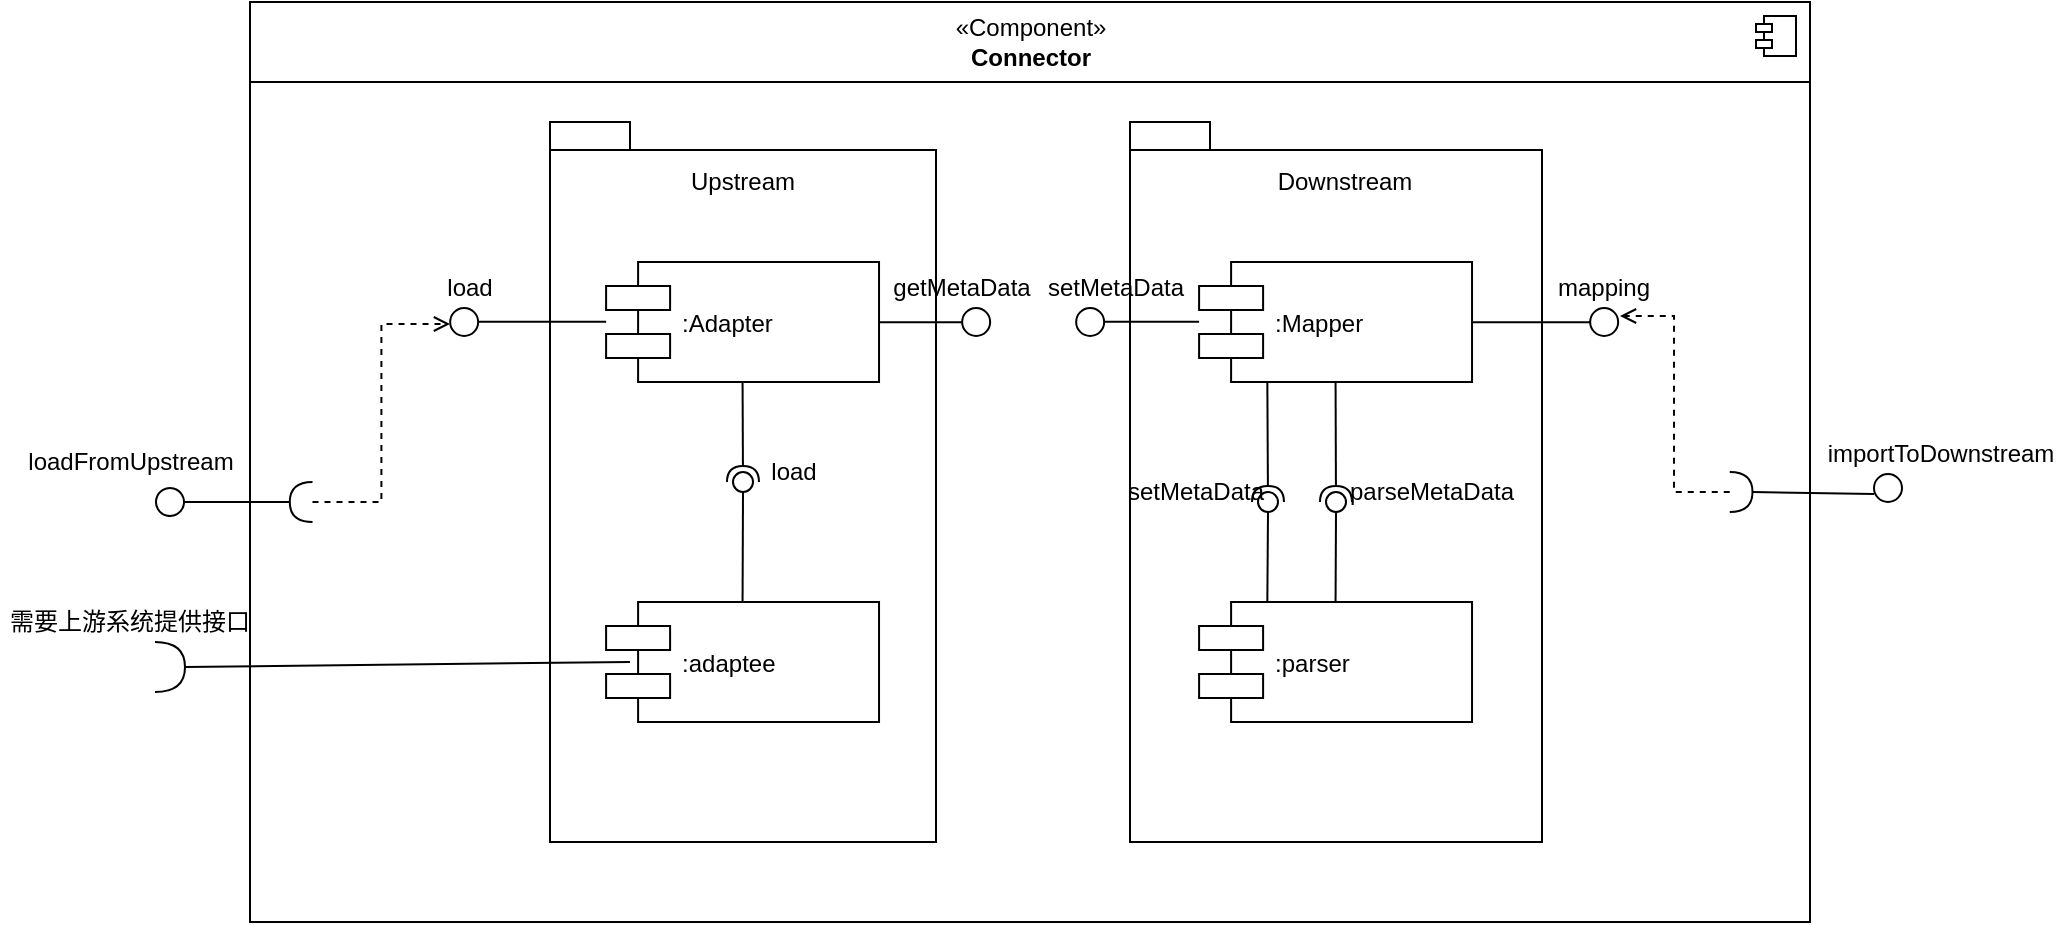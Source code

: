<mxfile version="12.3.9" type="github" pages="1">
  <diagram id="civCblTi-B3HBYq37-xT" name="Page-1">
    <mxGraphModel dx="2253" dy="762" grid="1" gridSize="10" guides="1" tooltips="1" connect="1" arrows="1" fold="1" page="1" pageScale="1" pageWidth="827" pageHeight="583" math="0" shadow="0">
      <root>
        <mxCell id="0"/>
        <mxCell id="1" parent="0"/>
        <mxCell id="2LUjhipLdnebKk5BWHAh-10" value="" style="group" vertex="1" connectable="0" parent="1">
          <mxGeometry x="180" y="30" width="650" height="460" as="geometry"/>
        </mxCell>
        <mxCell id="2LUjhipLdnebKk5BWHAh-4" value="&lt;div&gt;&lt;span&gt;«Component»&lt;/span&gt;&lt;/div&gt;&lt;b&gt;&lt;div&gt;&lt;b&gt;Connector&lt;/b&gt;&lt;/div&gt;&lt;/b&gt;" style="html=1;align=center;" vertex="1" parent="2LUjhipLdnebKk5BWHAh-10">
          <mxGeometry x="-130" width="780" height="40" as="geometry"/>
        </mxCell>
        <mxCell id="2LUjhipLdnebKk5BWHAh-5" value="" style="shape=component;jettyWidth=8;jettyHeight=4;" vertex="1" parent="2LUjhipLdnebKk5BWHAh-4">
          <mxGeometry x="1" width="20" height="20" relative="1" as="geometry">
            <mxPoint x="-27" y="7" as="offset"/>
          </mxGeometry>
        </mxCell>
        <mxCell id="2LUjhipLdnebKk5BWHAh-9" value="" style="rounded=0;whiteSpace=wrap;html=1;" vertex="1" parent="2LUjhipLdnebKk5BWHAh-10">
          <mxGeometry x="-130" y="40" width="780" height="420" as="geometry"/>
        </mxCell>
        <mxCell id="2LUjhipLdnebKk5BWHAh-11" value="" style="shape=folder;fontStyle=1;spacingTop=10;tabWidth=40;tabHeight=14;tabPosition=left;html=1;" vertex="1" parent="2LUjhipLdnebKk5BWHAh-10">
          <mxGeometry x="20" y="60" width="193" height="360" as="geometry"/>
        </mxCell>
        <mxCell id="2LUjhipLdnebKk5BWHAh-12" value="Upstream" style="text;html=1;strokeColor=none;fillColor=none;align=center;verticalAlign=middle;whiteSpace=wrap;rounded=0;" vertex="1" parent="2LUjhipLdnebKk5BWHAh-10">
          <mxGeometry x="93.539" y="80" width="45.49" height="20" as="geometry"/>
        </mxCell>
        <mxCell id="2LUjhipLdnebKk5BWHAh-13" value="" style="shape=folder;fontStyle=1;spacingTop=10;tabWidth=40;tabHeight=14;tabPosition=left;html=1;" vertex="1" parent="2LUjhipLdnebKk5BWHAh-10">
          <mxGeometry x="310" y="60" width="206" height="360" as="geometry"/>
        </mxCell>
        <mxCell id="2LUjhipLdnebKk5BWHAh-14" value="Downstream" style="text;html=1;strokeColor=none;fillColor=none;align=center;verticalAlign=middle;whiteSpace=wrap;rounded=0;" vertex="1" parent="2LUjhipLdnebKk5BWHAh-10">
          <mxGeometry x="395.235" y="80" width="45.49" height="20" as="geometry"/>
        </mxCell>
        <mxCell id="2LUjhipLdnebKk5BWHAh-113" style="edgeStyle=orthogonalEdgeStyle;rounded=0;orthogonalLoop=1;jettySize=auto;html=1;endArrow=none;endFill=0;" edge="1" parent="2LUjhipLdnebKk5BWHAh-10" source="2LUjhipLdnebKk5BWHAh-19" target="2LUjhipLdnebKk5BWHAh-109">
          <mxGeometry relative="1" as="geometry"/>
        </mxCell>
        <mxCell id="2LUjhipLdnebKk5BWHAh-19" value=":Adapter" style="shape=component;align=left;spacingLeft=36;" vertex="1" parent="2LUjhipLdnebKk5BWHAh-10">
          <mxGeometry x="48.049" y="130" width="136.471" height="60" as="geometry"/>
        </mxCell>
        <mxCell id="2LUjhipLdnebKk5BWHAh-20" value=":adaptee" style="shape=component;align=left;spacingLeft=36;" vertex="1" parent="2LUjhipLdnebKk5BWHAh-10">
          <mxGeometry x="48.049" y="300" width="136.471" height="60" as="geometry"/>
        </mxCell>
        <mxCell id="2LUjhipLdnebKk5BWHAh-39" value="" style="shape=requiredInterface;html=1;verticalLabelPosition=bottom;rotation=-180;" vertex="1" parent="2LUjhipLdnebKk5BWHAh-10">
          <mxGeometry x="-110.118" y="240" width="11.373" height="20" as="geometry"/>
        </mxCell>
        <mxCell id="2LUjhipLdnebKk5BWHAh-55" value="" style="endArrow=none;html=1;exitX=0;exitY=0.5;exitDx=0;exitDy=0;entryX=1;entryY=0.5;entryDx=0;entryDy=0;entryPerimeter=0;" edge="1" parent="2LUjhipLdnebKk5BWHAh-10" source="2LUjhipLdnebKk5BWHAh-9" target="2LUjhipLdnebKk5BWHAh-39">
          <mxGeometry width="50" height="50" relative="1" as="geometry">
            <mxPoint x="-100" y="300" as="sourcePoint"/>
            <mxPoint x="-70" y="250" as="targetPoint"/>
          </mxGeometry>
        </mxCell>
        <mxCell id="2LUjhipLdnebKk5BWHAh-61" value="" style="rounded=0;orthogonalLoop=1;jettySize=auto;html=1;endArrow=none;endFill=0;exitX=0.5;exitY=0;exitDx=0;exitDy=0;" edge="1" target="2LUjhipLdnebKk5BWHAh-63" parent="2LUjhipLdnebKk5BWHAh-10" source="2LUjhipLdnebKk5BWHAh-20">
          <mxGeometry relative="1" as="geometry">
            <mxPoint x="114" y="285" as="sourcePoint"/>
          </mxGeometry>
        </mxCell>
        <mxCell id="2LUjhipLdnebKk5BWHAh-62" value="" style="rounded=0;orthogonalLoop=1;jettySize=auto;html=1;endArrow=halfCircle;endFill=0;entryX=0.5;entryY=0.5;entryDx=0;entryDy=0;endSize=6;strokeWidth=1;exitX=0.5;exitY=1;exitDx=0;exitDy=0;" edge="1" target="2LUjhipLdnebKk5BWHAh-63" parent="2LUjhipLdnebKk5BWHAh-10" source="2LUjhipLdnebKk5BWHAh-19">
          <mxGeometry relative="1" as="geometry">
            <mxPoint x="154" y="285" as="sourcePoint"/>
          </mxGeometry>
        </mxCell>
        <mxCell id="2LUjhipLdnebKk5BWHAh-63" value="" style="ellipse;whiteSpace=wrap;html=1;fontFamily=Helvetica;fontSize=12;fontColor=#000000;align=center;strokeColor=#000000;fillColor=#ffffff;points=[];aspect=fixed;resizable=0;" vertex="1" parent="2LUjhipLdnebKk5BWHAh-10">
          <mxGeometry x="111.5" y="235" width="10" height="10" as="geometry"/>
        </mxCell>
        <mxCell id="2LUjhipLdnebKk5BWHAh-64" value="load" style="text;html=1;strokeColor=none;fillColor=none;align=center;verticalAlign=middle;whiteSpace=wrap;rounded=0;" vertex="1" parent="2LUjhipLdnebKk5BWHAh-10">
          <mxGeometry x="121.5" y="225" width="40" height="20" as="geometry"/>
        </mxCell>
        <mxCell id="2LUjhipLdnebKk5BWHAh-108" style="edgeStyle=orthogonalEdgeStyle;rounded=0;orthogonalLoop=1;jettySize=auto;html=1;endArrow=none;endFill=0;" edge="1" parent="2LUjhipLdnebKk5BWHAh-10" source="2LUjhipLdnebKk5BWHAh-72" target="2LUjhipLdnebKk5BWHAh-106">
          <mxGeometry relative="1" as="geometry"/>
        </mxCell>
        <mxCell id="2LUjhipLdnebKk5BWHAh-114" style="edgeStyle=orthogonalEdgeStyle;rounded=0;orthogonalLoop=1;jettySize=auto;html=1;endArrow=none;endFill=0;" edge="1" parent="2LUjhipLdnebKk5BWHAh-10" source="2LUjhipLdnebKk5BWHAh-72" target="2LUjhipLdnebKk5BWHAh-111">
          <mxGeometry relative="1" as="geometry"/>
        </mxCell>
        <mxCell id="2LUjhipLdnebKk5BWHAh-72" value=":Mapper" style="shape=component;align=left;spacingLeft=36;" vertex="1" parent="2LUjhipLdnebKk5BWHAh-10">
          <mxGeometry x="344.549" y="130" width="136.471" height="60" as="geometry"/>
        </mxCell>
        <mxCell id="2LUjhipLdnebKk5BWHAh-73" value=":parser" style="shape=component;align=left;spacingLeft=36;" vertex="1" parent="2LUjhipLdnebKk5BWHAh-10">
          <mxGeometry x="344.549" y="300" width="136.471" height="60" as="geometry"/>
        </mxCell>
        <mxCell id="2LUjhipLdnebKk5BWHAh-74" value="" style="rounded=0;orthogonalLoop=1;jettySize=auto;html=1;endArrow=none;endFill=0;exitX=0.5;exitY=0;exitDx=0;exitDy=0;" edge="1" target="2LUjhipLdnebKk5BWHAh-76" parent="2LUjhipLdnebKk5BWHAh-10" source="2LUjhipLdnebKk5BWHAh-73">
          <mxGeometry relative="1" as="geometry">
            <mxPoint x="400" y="275" as="sourcePoint"/>
          </mxGeometry>
        </mxCell>
        <mxCell id="2LUjhipLdnebKk5BWHAh-75" value="" style="rounded=0;orthogonalLoop=1;jettySize=auto;html=1;endArrow=halfCircle;endFill=0;endSize=6;strokeWidth=1;exitX=0.5;exitY=1;exitDx=0;exitDy=0;" edge="1" parent="2LUjhipLdnebKk5BWHAh-10" source="2LUjhipLdnebKk5BWHAh-72">
          <mxGeometry relative="1" as="geometry">
            <mxPoint x="440" y="275" as="sourcePoint"/>
            <mxPoint x="413" y="250" as="targetPoint"/>
          </mxGeometry>
        </mxCell>
        <mxCell id="2LUjhipLdnebKk5BWHAh-76" value="" style="ellipse;whiteSpace=wrap;html=1;fontFamily=Helvetica;fontSize=12;fontColor=#000000;align=center;strokeColor=#000000;fillColor=#ffffff;points=[];aspect=fixed;resizable=0;" vertex="1" parent="2LUjhipLdnebKk5BWHAh-10">
          <mxGeometry x="408" y="245" width="10" height="10" as="geometry"/>
        </mxCell>
        <mxCell id="2LUjhipLdnebKk5BWHAh-77" value="parseMetaData" style="text;html=1;strokeColor=none;fillColor=none;align=center;verticalAlign=middle;whiteSpace=wrap;rounded=0;" vertex="1" parent="2LUjhipLdnebKk5BWHAh-10">
          <mxGeometry x="440.5" y="235" width="40" height="20" as="geometry"/>
        </mxCell>
        <mxCell id="2LUjhipLdnebKk5BWHAh-107" style="edgeStyle=orthogonalEdgeStyle;rounded=0;orthogonalLoop=1;jettySize=auto;html=1;entryX=0.714;entryY=1.066;entryDx=0;entryDy=0;entryPerimeter=0;endArrow=open;endFill=0;dashed=1;" edge="1" parent="2LUjhipLdnebKk5BWHAh-10" source="2LUjhipLdnebKk5BWHAh-103" target="2LUjhipLdnebKk5BWHAh-106">
          <mxGeometry relative="1" as="geometry"/>
        </mxCell>
        <mxCell id="2LUjhipLdnebKk5BWHAh-103" value="" style="shape=requiredInterface;html=1;verticalLabelPosition=bottom;rotation=0;" vertex="1" parent="2LUjhipLdnebKk5BWHAh-10">
          <mxGeometry x="609.882" y="235" width="11.373" height="20" as="geometry"/>
        </mxCell>
        <mxCell id="2LUjhipLdnebKk5BWHAh-106" value="" style="ellipse;whiteSpace=wrap;html=1;fontFamily=Helvetica;fontSize=12;fontColor=#000000;align=center;strokeColor=#000000;fillColor=#ffffff;points=[];aspect=fixed;resizable=0;direction=south;rotation=-180;" vertex="1" parent="2LUjhipLdnebKk5BWHAh-10">
          <mxGeometry x="540.078" y="153" width="14" height="14" as="geometry"/>
        </mxCell>
        <mxCell id="2LUjhipLdnebKk5BWHAh-109" value="" style="ellipse;whiteSpace=wrap;html=1;fontFamily=Helvetica;fontSize=12;fontColor=#000000;align=center;strokeColor=#000000;fillColor=#ffffff;points=[];aspect=fixed;resizable=0;direction=south;rotation=-180;" vertex="1" parent="2LUjhipLdnebKk5BWHAh-10">
          <mxGeometry x="226.078" y="153" width="14" height="14" as="geometry"/>
        </mxCell>
        <mxCell id="2LUjhipLdnebKk5BWHAh-111" value="" style="ellipse;whiteSpace=wrap;html=1;fontFamily=Helvetica;fontSize=12;fontColor=#000000;align=center;strokeColor=#000000;fillColor=#ffffff;points=[];aspect=fixed;resizable=0;direction=south;rotation=-180;" vertex="1" parent="2LUjhipLdnebKk5BWHAh-10">
          <mxGeometry x="283.078" y="153" width="14" height="14" as="geometry"/>
        </mxCell>
        <mxCell id="2LUjhipLdnebKk5BWHAh-115" value="getMetaData" style="text;html=1;strokeColor=none;fillColor=none;align=center;verticalAlign=middle;whiteSpace=wrap;rounded=0;" vertex="1" parent="2LUjhipLdnebKk5BWHAh-10">
          <mxGeometry x="206" y="133" width="40" height="20" as="geometry"/>
        </mxCell>
        <mxCell id="2LUjhipLdnebKk5BWHAh-116" value="setMetaData" style="text;html=1;strokeColor=none;fillColor=none;align=center;verticalAlign=middle;whiteSpace=wrap;rounded=0;" vertex="1" parent="2LUjhipLdnebKk5BWHAh-10">
          <mxGeometry x="283" y="133" width="40" height="20" as="geometry"/>
        </mxCell>
        <mxCell id="2LUjhipLdnebKk5BWHAh-117" value="mapping" style="text;html=1;strokeColor=none;fillColor=none;align=center;verticalAlign=middle;whiteSpace=wrap;rounded=0;" vertex="1" parent="2LUjhipLdnebKk5BWHAh-10">
          <mxGeometry x="527" y="133" width="40" height="20" as="geometry"/>
        </mxCell>
        <mxCell id="2LUjhipLdnebKk5BWHAh-119" value="" style="rounded=0;orthogonalLoop=1;jettySize=auto;html=1;endArrow=none;endFill=0;exitX=0.25;exitY=0;exitDx=0;exitDy=0;" edge="1" target="2LUjhipLdnebKk5BWHAh-121" parent="2LUjhipLdnebKk5BWHAh-10" source="2LUjhipLdnebKk5BWHAh-73">
          <mxGeometry relative="1" as="geometry">
            <mxPoint x="340" y="260" as="sourcePoint"/>
          </mxGeometry>
        </mxCell>
        <mxCell id="2LUjhipLdnebKk5BWHAh-120" value="" style="rounded=0;orthogonalLoop=1;jettySize=auto;html=1;endArrow=halfCircle;endFill=0;entryX=0.5;entryY=0.5;entryDx=0;entryDy=0;endSize=6;strokeWidth=1;exitX=0.25;exitY=1;exitDx=0;exitDy=0;" edge="1" target="2LUjhipLdnebKk5BWHAh-121" parent="2LUjhipLdnebKk5BWHAh-10" source="2LUjhipLdnebKk5BWHAh-72">
          <mxGeometry relative="1" as="geometry">
            <mxPoint x="380" y="260" as="sourcePoint"/>
          </mxGeometry>
        </mxCell>
        <mxCell id="2LUjhipLdnebKk5BWHAh-121" value="" style="ellipse;whiteSpace=wrap;html=1;fontFamily=Helvetica;fontSize=12;fontColor=#000000;align=center;strokeColor=#000000;fillColor=#ffffff;points=[];aspect=fixed;resizable=0;" vertex="1" parent="2LUjhipLdnebKk5BWHAh-10">
          <mxGeometry x="374" y="245" width="10" height="10" as="geometry"/>
        </mxCell>
        <mxCell id="2LUjhipLdnebKk5BWHAh-122" value="setMetaData" style="text;html=1;strokeColor=none;fillColor=none;align=center;verticalAlign=middle;whiteSpace=wrap;rounded=0;" vertex="1" parent="2LUjhipLdnebKk5BWHAh-10">
          <mxGeometry x="323" y="235" width="40" height="20" as="geometry"/>
        </mxCell>
        <mxCell id="2LUjhipLdnebKk5BWHAh-30" value="" style="ellipse;whiteSpace=wrap;html=1;fontFamily=Helvetica;fontSize=12;fontColor=#000000;align=center;strokeColor=#000000;fillColor=#ffffff;points=[];aspect=fixed;resizable=0;direction=south;rotation=-210;" vertex="1" parent="1">
          <mxGeometry x="3" y="273" width="14" height="14" as="geometry"/>
        </mxCell>
        <mxCell id="2LUjhipLdnebKk5BWHAh-35" value="loadFromUpstream" style="text;html=1;align=center;verticalAlign=middle;resizable=0;points=[];;autosize=1;" vertex="1" parent="1">
          <mxGeometry x="-70" y="250" width="120" height="20" as="geometry"/>
        </mxCell>
        <mxCell id="2LUjhipLdnebKk5BWHAh-36" value="" style="ellipse;whiteSpace=wrap;html=1;fontFamily=Helvetica;fontSize=12;fontColor=#000000;align=center;strokeColor=#000000;fillColor=#ffffff;points=[];aspect=fixed;resizable=0;direction=south;rotation=-180;" vertex="1" parent="1">
          <mxGeometry x="862" y="266" width="14" height="14" as="geometry"/>
        </mxCell>
        <mxCell id="2LUjhipLdnebKk5BWHAh-38" value="importToDownstream" style="text;html=1;align=center;verticalAlign=middle;resizable=0;points=[];;autosize=1;" vertex="1" parent="1">
          <mxGeometry x="830" y="246" width="130" height="20" as="geometry"/>
        </mxCell>
        <mxCell id="2LUjhipLdnebKk5BWHAh-45" style="edgeStyle=orthogonalEdgeStyle;rounded=0;orthogonalLoop=1;jettySize=auto;html=1;endArrow=none;endFill=0;" edge="1" parent="1" source="2LUjhipLdnebKk5BWHAh-9" target="2LUjhipLdnebKk5BWHAh-30">
          <mxGeometry relative="1" as="geometry"/>
        </mxCell>
        <mxCell id="2LUjhipLdnebKk5BWHAh-65" value="" style="shape=requiredInterface;html=1;verticalLabelPosition=bottom;rotation=0;" vertex="1" parent="1">
          <mxGeometry x="2.5" y="350" width="15" height="25" as="geometry"/>
        </mxCell>
        <mxCell id="2LUjhipLdnebKk5BWHAh-70" value="需要上游系统提供接口" style="text;html=1;strokeColor=none;fillColor=none;align=center;verticalAlign=middle;whiteSpace=wrap;rounded=0;" vertex="1" parent="1">
          <mxGeometry x="-75" y="330" width="130" height="20" as="geometry"/>
        </mxCell>
        <mxCell id="2LUjhipLdnebKk5BWHAh-104" value="" style="endArrow=none;html=1;exitX=1;exitY=0.5;exitDx=0;exitDy=0;exitPerimeter=0;entryX=0.286;entryY=0;entryDx=0;entryDy=0;entryPerimeter=0;" edge="1" parent="1" source="2LUjhipLdnebKk5BWHAh-103" target="2LUjhipLdnebKk5BWHAh-36">
          <mxGeometry width="50" height="50" relative="1" as="geometry">
            <mxPoint x="880" y="380" as="sourcePoint"/>
            <mxPoint x="930" y="272" as="targetPoint"/>
          </mxGeometry>
        </mxCell>
        <mxCell id="2LUjhipLdnebKk5BWHAh-43" value="" style="ellipse;whiteSpace=wrap;html=1;fontFamily=Helvetica;fontSize=12;fontColor=#000000;align=center;strokeColor=#000000;fillColor=#ffffff;points=[];aspect=fixed;resizable=0;direction=south;rotation=-180;" vertex="1" parent="1">
          <mxGeometry x="150.078" y="183" width="14" height="14" as="geometry"/>
        </mxCell>
        <mxCell id="2LUjhipLdnebKk5BWHAh-44" style="edgeStyle=orthogonalEdgeStyle;rounded=0;orthogonalLoop=1;jettySize=auto;html=1;endArrow=none;endFill=0;" edge="1" parent="1" source="2LUjhipLdnebKk5BWHAh-19" target="2LUjhipLdnebKk5BWHAh-43">
          <mxGeometry relative="1" as="geometry"/>
        </mxCell>
        <mxCell id="2LUjhipLdnebKk5BWHAh-56" style="edgeStyle=orthogonalEdgeStyle;rounded=0;orthogonalLoop=1;jettySize=auto;html=1;entryX=0.429;entryY=-0.006;entryDx=0;entryDy=0;entryPerimeter=0;endArrow=open;endFill=0;dashed=1;" edge="1" parent="1" source="2LUjhipLdnebKk5BWHAh-39" target="2LUjhipLdnebKk5BWHAh-43">
          <mxGeometry relative="1" as="geometry"/>
        </mxCell>
        <mxCell id="2LUjhipLdnebKk5BWHAh-57" value="load" style="text;html=1;strokeColor=none;fillColor=none;align=center;verticalAlign=middle;whiteSpace=wrap;rounded=0;" vertex="1" parent="1">
          <mxGeometry x="140" y="163" width="40" height="20" as="geometry"/>
        </mxCell>
        <mxCell id="2LUjhipLdnebKk5BWHAh-127" value="" style="endArrow=none;html=1;exitX=1;exitY=0.5;exitDx=0;exitDy=0;exitPerimeter=0;" edge="1" parent="1" source="2LUjhipLdnebKk5BWHAh-65">
          <mxGeometry width="50" height="50" relative="1" as="geometry">
            <mxPoint x="70" y="380" as="sourcePoint"/>
            <mxPoint x="240" y="360" as="targetPoint"/>
          </mxGeometry>
        </mxCell>
      </root>
    </mxGraphModel>
  </diagram>
</mxfile>
